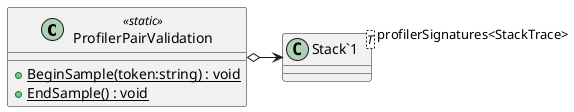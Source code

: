 @startuml
class ProfilerPairValidation <<static>> {
    + {static} BeginSample(token:string) : void
    + {static} EndSample() : void
}
class "Stack`1"<T> {
}
ProfilerPairValidation o-> "profilerSignatures<StackTrace>" "Stack`1"
@enduml
